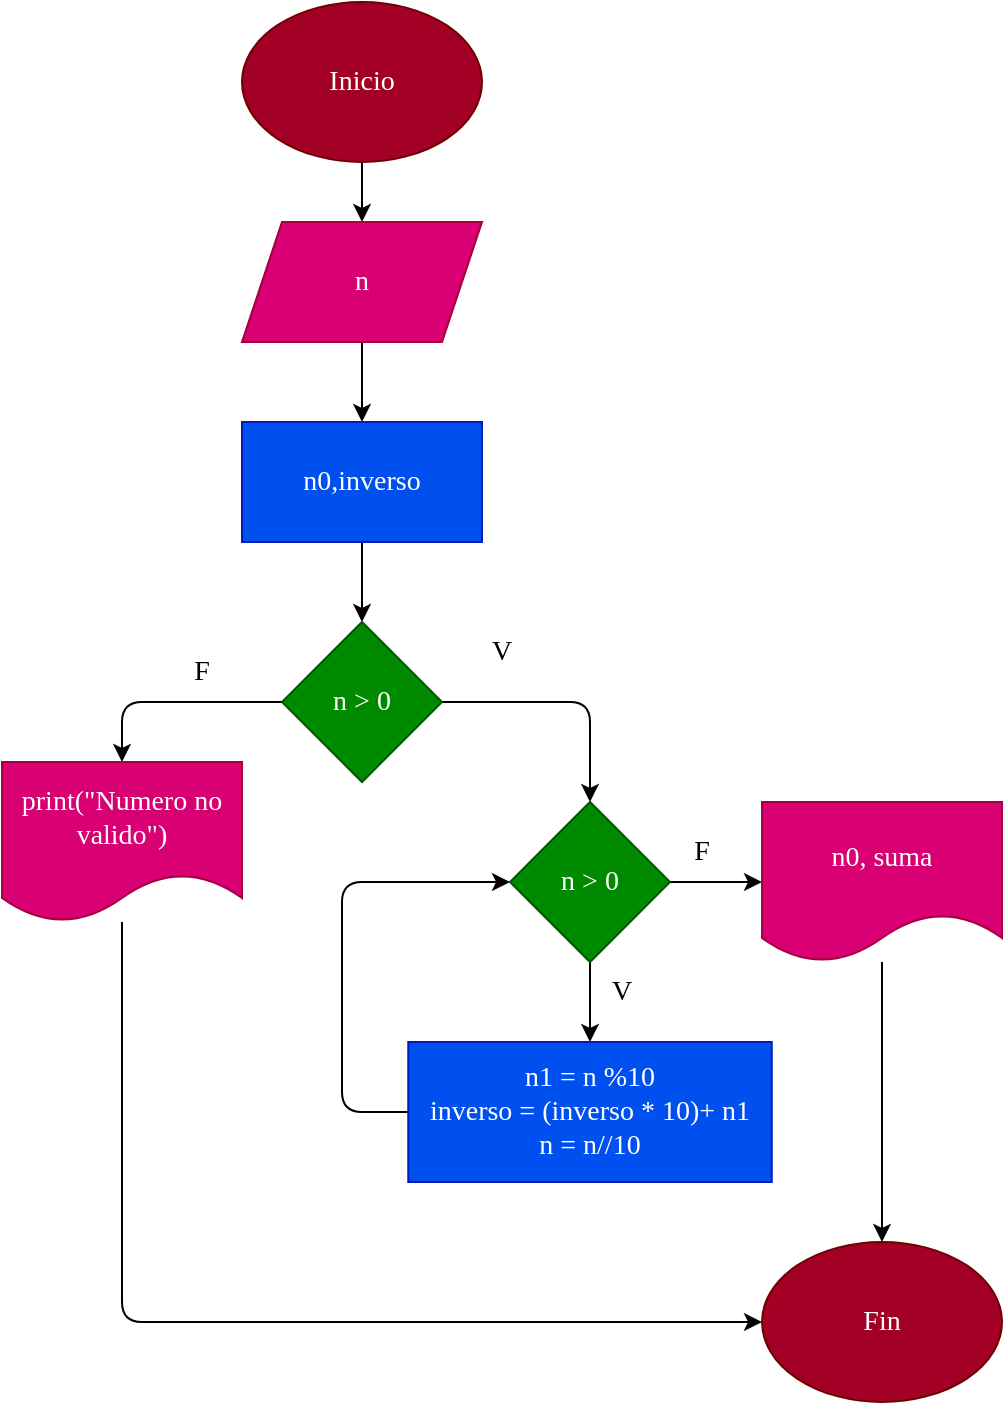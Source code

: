 <mxfile>
    <diagram id="UqQBaeQ3VG9OMJxZJ-G3" name="Página-1">
        <mxGraphModel dx="502" dy="357" grid="1" gridSize="10" guides="1" tooltips="1" connect="1" arrows="1" fold="1" page="1" pageScale="1" pageWidth="827" pageHeight="1169" math="0" shadow="0">
            <root>
                <mxCell id="0"/>
                <mxCell id="1" parent="0"/>
                <mxCell id="6" value="" style="edgeStyle=none;html=1;fontFamily=Comic Sans MS;fontSize=14;" parent="1" source="2" target="4" edge="1">
                    <mxGeometry relative="1" as="geometry"/>
                </mxCell>
                <mxCell id="2" value="Inicio" style="ellipse;whiteSpace=wrap;html=1;fontFamily=Comic Sans MS;fontSize=14;fillColor=#a20025;fontColor=#ffffff;strokeColor=#6F0000;" parent="1" vertex="1">
                    <mxGeometry x="200" y="100" width="120" height="80" as="geometry"/>
                </mxCell>
                <mxCell id="7" value="" style="edgeStyle=none;html=1;fontFamily=Comic Sans MS;fontSize=14;" parent="1" source="4" target="5" edge="1">
                    <mxGeometry relative="1" as="geometry"/>
                </mxCell>
                <mxCell id="4" value="n" style="shape=parallelogram;perimeter=parallelogramPerimeter;whiteSpace=wrap;html=1;fixedSize=1;fontFamily=Comic Sans MS;fontSize=14;fillColor=#d80073;fontColor=#ffffff;strokeColor=#A50040;" parent="1" vertex="1">
                    <mxGeometry x="200" y="210" width="120" height="60" as="geometry"/>
                </mxCell>
                <mxCell id="17" value="" style="edgeStyle=none;html=1;fontFamily=Comic Sans MS;fontSize=14;" parent="1" source="5" target="8" edge="1">
                    <mxGeometry relative="1" as="geometry"/>
                </mxCell>
                <mxCell id="5" value="n0,inverso" style="rounded=0;whiteSpace=wrap;html=1;fontFamily=Comic Sans MS;fontSize=14;fillColor=#0050ef;fontColor=#ffffff;strokeColor=#001DBC;" parent="1" vertex="1">
                    <mxGeometry x="200" y="310" width="120" height="60" as="geometry"/>
                </mxCell>
                <mxCell id="10" style="edgeStyle=none;html=1;entryX=0.5;entryY=0;entryDx=0;entryDy=0;fontFamily=Comic Sans MS;fontSize=14;" parent="1" source="8" target="9" edge="1">
                    <mxGeometry relative="1" as="geometry">
                        <Array as="points">
                            <mxPoint x="374" y="450"/>
                        </Array>
                    </mxGeometry>
                </mxCell>
                <mxCell id="20" style="edgeStyle=none;html=1;entryX=0.5;entryY=0;entryDx=0;entryDy=0;fontFamily=Comic Sans MS;fontSize=14;" parent="1" source="8" target="19" edge="1">
                    <mxGeometry relative="1" as="geometry">
                        <Array as="points">
                            <mxPoint x="140" y="450"/>
                        </Array>
                    </mxGeometry>
                </mxCell>
                <mxCell id="8" value="n &amp;gt; 0" style="rhombus;whiteSpace=wrap;html=1;fontFamily=Comic Sans MS;fontSize=14;fillColor=#008a00;fontColor=#ffffff;strokeColor=#005700;" parent="1" vertex="1">
                    <mxGeometry x="220" y="410" width="80" height="80" as="geometry"/>
                </mxCell>
                <mxCell id="13" value="" style="edgeStyle=none;html=1;fontFamily=Comic Sans MS;fontSize=14;" parent="1" source="9" target="12" edge="1">
                    <mxGeometry relative="1" as="geometry"/>
                </mxCell>
                <mxCell id="16" value="" style="edgeStyle=none;html=1;fontFamily=Comic Sans MS;fontSize=14;" parent="1" source="9" target="15" edge="1">
                    <mxGeometry relative="1" as="geometry"/>
                </mxCell>
                <mxCell id="9" value="n &amp;gt; 0" style="rhombus;whiteSpace=wrap;html=1;fontFamily=Comic Sans MS;fontSize=14;fillColor=#008a00;fontColor=#ffffff;strokeColor=#005700;" parent="1" vertex="1">
                    <mxGeometry x="334" y="500" width="80" height="80" as="geometry"/>
                </mxCell>
                <mxCell id="14" style="edgeStyle=none;html=1;entryX=0;entryY=0.5;entryDx=0;entryDy=0;fontFamily=Comic Sans MS;fontSize=14;" parent="1" source="12" target="9" edge="1">
                    <mxGeometry relative="1" as="geometry">
                        <Array as="points">
                            <mxPoint x="250" y="655"/>
                            <mxPoint x="250" y="540"/>
                        </Array>
                    </mxGeometry>
                </mxCell>
                <mxCell id="12" value="n1 = n %10&lt;br&gt;inverso = (inverso * 10)+ n1&lt;br&gt;n = n//10" style="rounded=0;whiteSpace=wrap;html=1;fontFamily=Comic Sans MS;fontSize=14;fillColor=#0050ef;fontColor=#ffffff;strokeColor=#001DBC;" parent="1" vertex="1">
                    <mxGeometry x="283.13" y="620" width="181.75" height="70" as="geometry"/>
                </mxCell>
                <mxCell id="27" style="edgeStyle=none;html=1;fontFamily=Comic Sans MS;fontSize=14;" parent="1" source="15" target="25" edge="1">
                    <mxGeometry relative="1" as="geometry"/>
                </mxCell>
                <mxCell id="15" value="n0, suma" style="shape=document;whiteSpace=wrap;html=1;boundedLbl=1;fontFamily=Comic Sans MS;fontSize=14;fillColor=#d80073;fontColor=#ffffff;strokeColor=#A50040;" parent="1" vertex="1">
                    <mxGeometry x="460" y="500" width="120" height="80" as="geometry"/>
                </mxCell>
                <mxCell id="26" style="edgeStyle=none;html=1;entryX=0;entryY=0.5;entryDx=0;entryDy=0;fontFamily=Comic Sans MS;fontSize=14;" parent="1" source="19" target="25" edge="1">
                    <mxGeometry relative="1" as="geometry">
                        <Array as="points">
                            <mxPoint x="140" y="760"/>
                        </Array>
                    </mxGeometry>
                </mxCell>
                <mxCell id="19" value="print(&quot;Numero no valido&quot;)" style="shape=document;whiteSpace=wrap;html=1;boundedLbl=1;fontFamily=Comic Sans MS;fontSize=14;fillColor=#d80073;fontColor=#ffffff;strokeColor=#A50040;" parent="1" vertex="1">
                    <mxGeometry x="80" y="480" width="120" height="80" as="geometry"/>
                </mxCell>
                <mxCell id="21" value="V" style="text;html=1;strokeColor=none;fillColor=none;align=center;verticalAlign=middle;whiteSpace=wrap;rounded=0;fontFamily=Comic Sans MS;fontSize=14;" parent="1" vertex="1">
                    <mxGeometry x="300" y="410" width="60" height="30" as="geometry"/>
                </mxCell>
                <mxCell id="22" value="F" style="text;html=1;strokeColor=none;fillColor=none;align=center;verticalAlign=middle;whiteSpace=wrap;rounded=0;fontFamily=Comic Sans MS;fontSize=14;" parent="1" vertex="1">
                    <mxGeometry x="400" y="510" width="60" height="30" as="geometry"/>
                </mxCell>
                <mxCell id="23" value="F" style="text;html=1;strokeColor=none;fillColor=none;align=center;verticalAlign=middle;whiteSpace=wrap;rounded=0;fontFamily=Comic Sans MS;fontSize=14;" parent="1" vertex="1">
                    <mxGeometry x="150" y="420" width="60" height="30" as="geometry"/>
                </mxCell>
                <mxCell id="24" value="V" style="text;html=1;strokeColor=none;fillColor=none;align=center;verticalAlign=middle;whiteSpace=wrap;rounded=0;fontFamily=Comic Sans MS;fontSize=14;" parent="1" vertex="1">
                    <mxGeometry x="360" y="580" width="60" height="30" as="geometry"/>
                </mxCell>
                <mxCell id="25" value="Fin" style="ellipse;whiteSpace=wrap;html=1;fontFamily=Comic Sans MS;fontSize=14;fillColor=#a20025;fontColor=#ffffff;strokeColor=#6F0000;" parent="1" vertex="1">
                    <mxGeometry x="460" y="720" width="120" height="80" as="geometry"/>
                </mxCell>
            </root>
        </mxGraphModel>
    </diagram>
</mxfile>